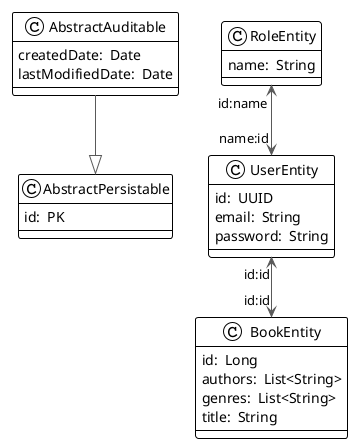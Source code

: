 @startuml

!theme plain
top to bottom direction
skinparam linetype ortho

class AbstractAuditable {
   createdDate:  Date 
   lastModifiedDate:  Date 
}
class AbstractPersistable {
   id:  PK 
}
class BookEntity {
   id:  Long 
   authors:  List<String> 
   genres:  List<String> 
   title:  String 
}
class RoleEntity {
   name:  String 
}
class UserEntity {
   id:  UUID 
   email:  String 
   password:  String 
}

AbstractAuditable    -[#595959,plain]-^  AbstractPersistable 
RoleEntity          "id:name" <-[#595959,plain]-> "name:id" UserEntity
UserEntity          "id:id" <-[#595959,plain]-> "id:id" BookEntity
@enduml
